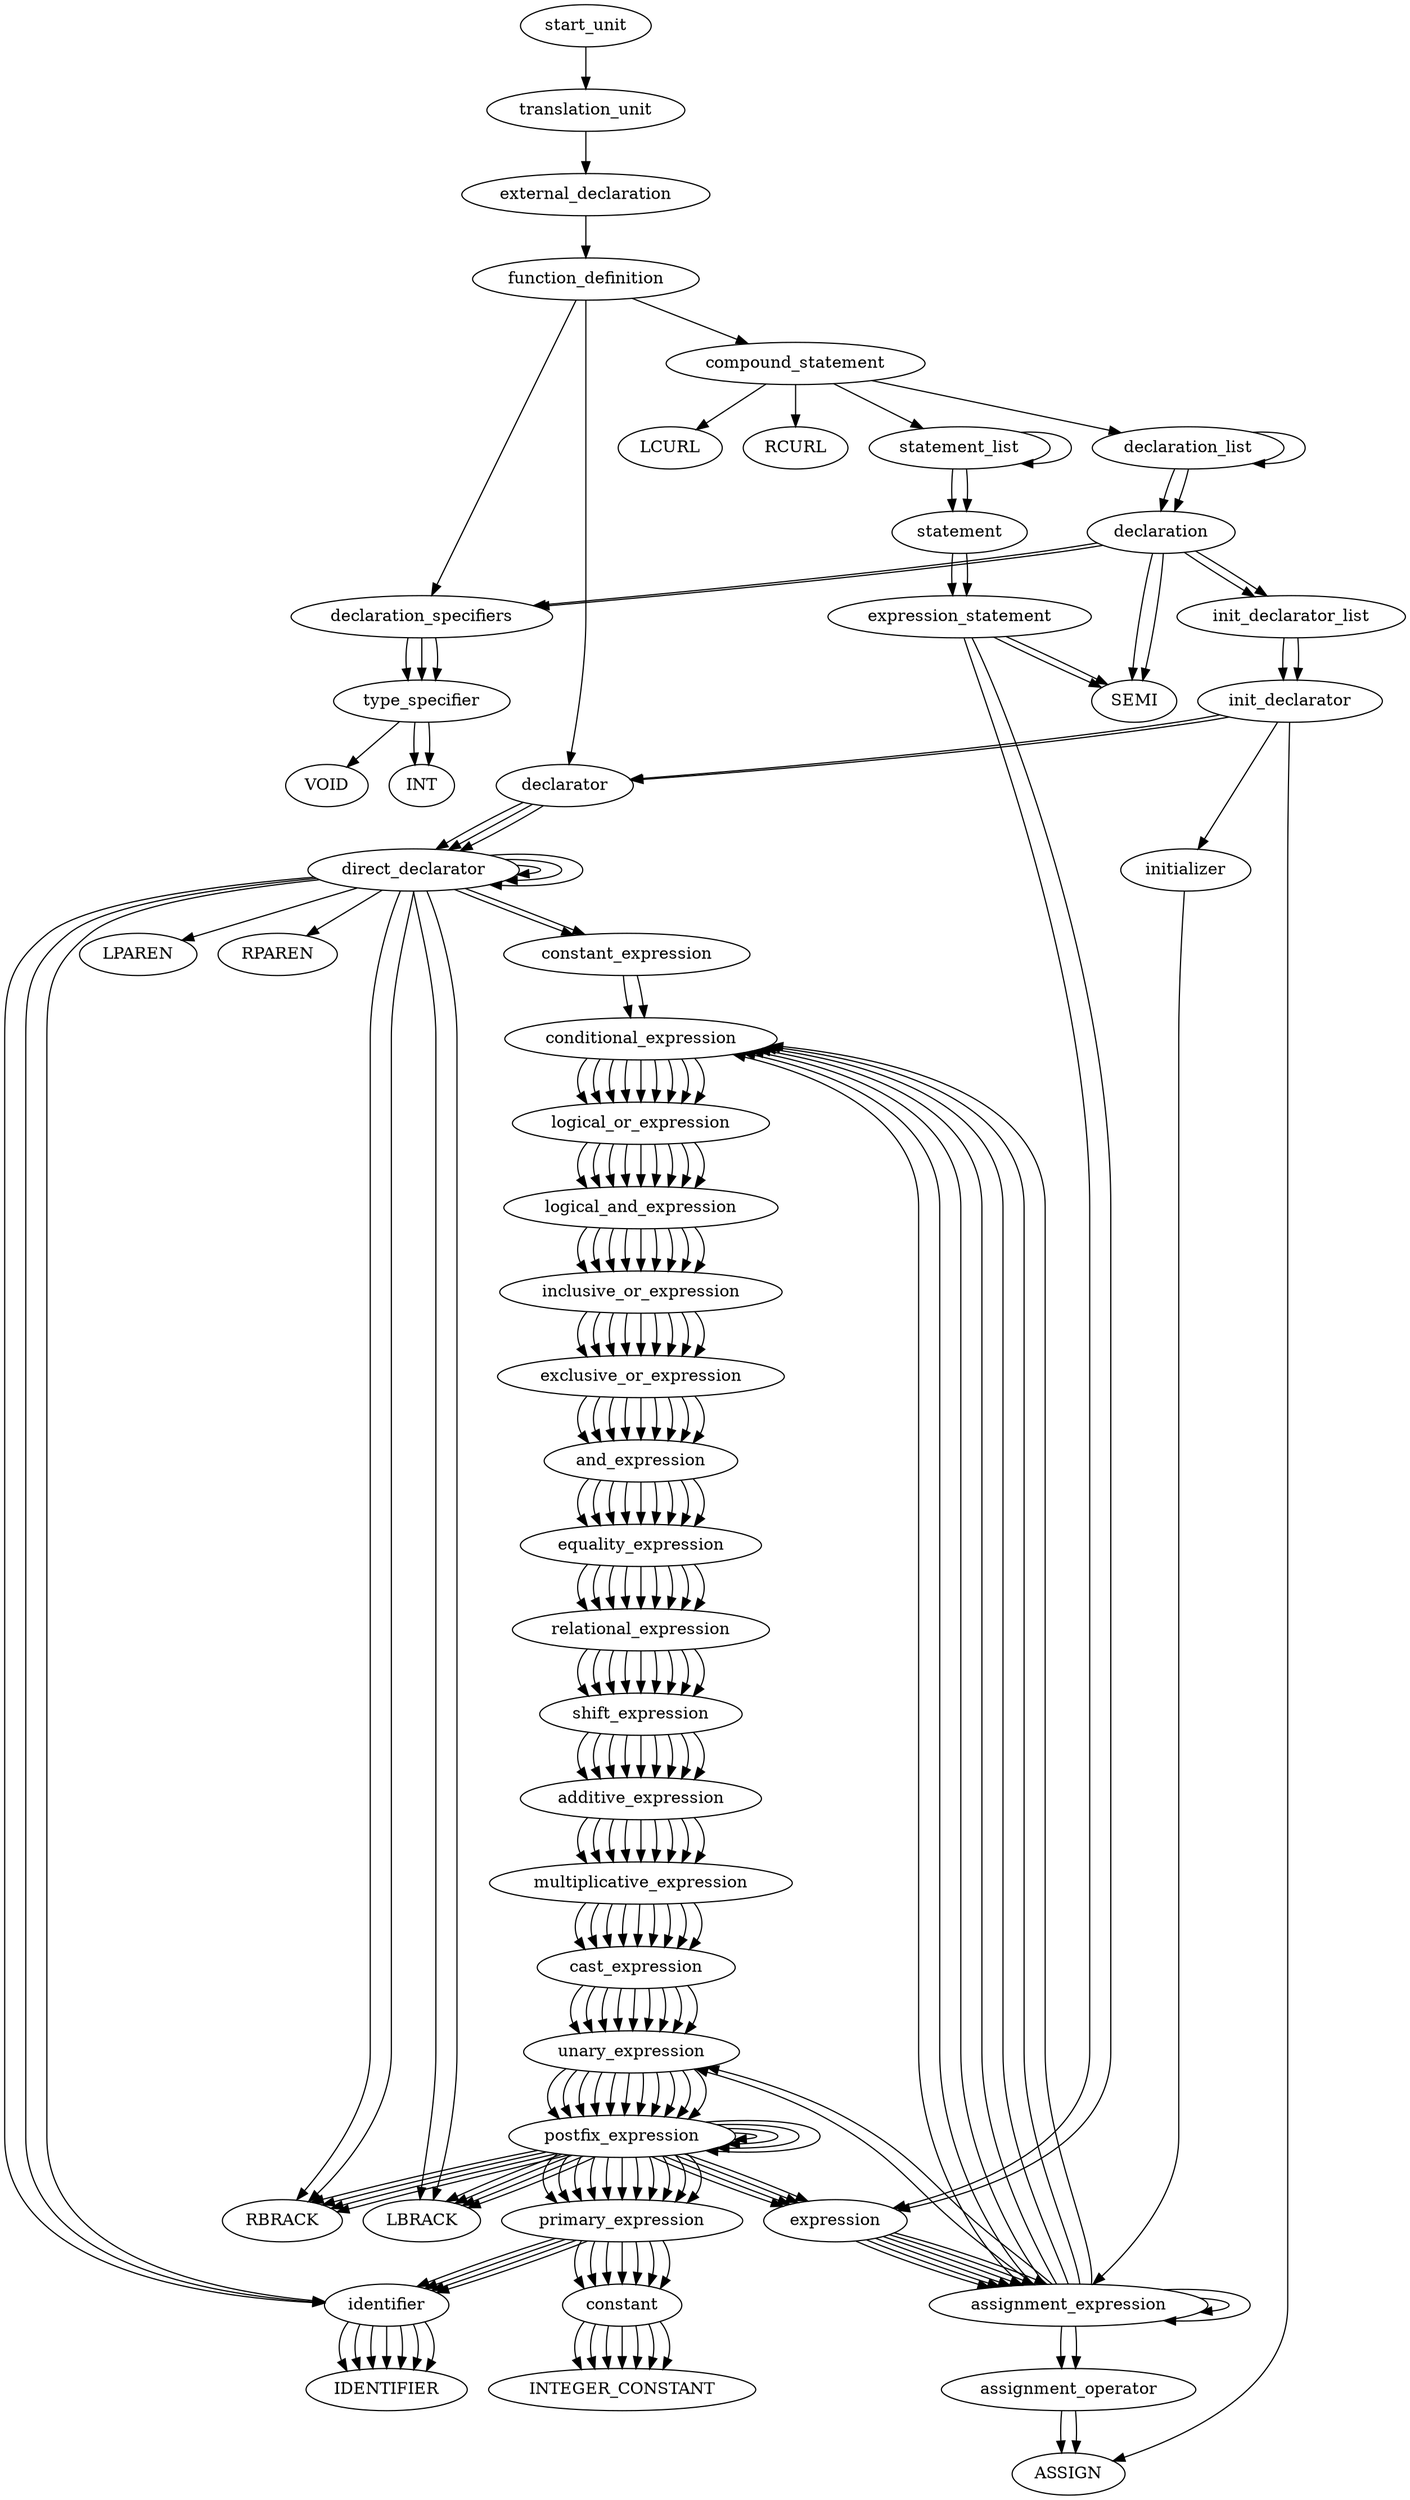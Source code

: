 digraph{
type_specifier -> VOID;
declaration_specifiers -> type_specifier;
identifier -> IDENTIFIER;
direct_declarator -> identifier;
direct_declarator -> {direct_declarator LPAREN RPAREN};
declarator -> direct_declarator;
type_specifier -> INT;
declaration_specifiers -> type_specifier;
identifier -> IDENTIFIER;
direct_declarator -> identifier;
constant -> INTEGER_CONSTANT;
primary_expression -> constant;
postfix_expression -> primary_expression;
unary_expression -> postfix_expression;
cast_expression -> unary_expression;
multiplicative_expression -> cast_expression;
additive_expression -> multiplicative_expression;
shift_expression -> additive_expression;
relational_expression -> shift_expression;
equality_expression -> relational_expression;
and_expression -> equality_expression;
exclusive_or_expression -> and_expression;
inclusive_or_expression -> exclusive_or_expression;
logical_and_expression -> inclusive_or_expression;
logical_or_expression -> logical_and_expression;
conditional_expression -> logical_or_expression;
constant_expression -> conditional_expression;
direct_declarator -> {direct_declarator LBRACK constant_expression RBRACK};
constant -> INTEGER_CONSTANT;
primary_expression -> constant;
postfix_expression -> primary_expression;
unary_expression -> postfix_expression;
cast_expression -> unary_expression;
multiplicative_expression -> cast_expression;
additive_expression -> multiplicative_expression;
shift_expression -> additive_expression;
relational_expression -> shift_expression;
equality_expression -> relational_expression;
and_expression -> equality_expression;
exclusive_or_expression -> and_expression;
inclusive_or_expression -> exclusive_or_expression;
logical_and_expression -> inclusive_or_expression;
logical_or_expression -> logical_and_expression;
conditional_expression -> logical_or_expression;
constant_expression -> conditional_expression;
direct_declarator -> {direct_declarator LBRACK constant_expression RBRACK};
declarator -> direct_declarator;
init_declarator -> declarator;
init_declarator_list -> init_declarator;
declaration -> {declaration_specifiers init_declarator_list SEMI};
declaration_list -> declaration;
type_specifier -> INT;
declaration_specifiers -> type_specifier;
identifier -> IDENTIFIER;
direct_declarator -> identifier;
declarator -> direct_declarator;
constant -> INTEGER_CONSTANT;
primary_expression -> constant;
postfix_expression -> primary_expression;
unary_expression -> postfix_expression;
cast_expression -> unary_expression;
multiplicative_expression -> cast_expression;
additive_expression -> multiplicative_expression;
shift_expression -> additive_expression;
relational_expression -> shift_expression;
equality_expression -> relational_expression;
and_expression -> equality_expression;
exclusive_or_expression -> and_expression;
inclusive_or_expression -> exclusive_or_expression;
logical_and_expression -> inclusive_or_expression;
logical_or_expression -> logical_and_expression;
conditional_expression -> logical_or_expression;
assignment_expression -> conditional_expression;
initializer -> assignment_expression;
init_declarator -> {declarator ASSIGN initializer};
init_declarator_list -> init_declarator;
declaration -> {declaration_specifiers init_declarator_list SEMI};
declaration_list -> {declaration_list declaration};
identifier -> IDENTIFIER;
primary_expression -> identifier;
postfix_expression -> primary_expression;
constant -> INTEGER_CONSTANT;
primary_expression -> constant;
postfix_expression -> primary_expression;
unary_expression -> postfix_expression;
cast_expression -> unary_expression;
multiplicative_expression -> cast_expression;
additive_expression -> multiplicative_expression;
shift_expression -> additive_expression;
relational_expression -> shift_expression;
equality_expression -> relational_expression;
and_expression -> equality_expression;
exclusive_or_expression -> and_expression;
inclusive_or_expression -> exclusive_or_expression;
logical_and_expression -> inclusive_or_expression;
logical_or_expression -> logical_and_expression;
conditional_expression -> logical_or_expression;
assignment_expression -> conditional_expression;
expression -> assignment_expression;
postfix_expression -> {postfix_expression LBRACK expression RBRACK};
constant -> INTEGER_CONSTANT;
primary_expression -> constant;
postfix_expression -> primary_expression;
unary_expression -> postfix_expression;
cast_expression -> unary_expression;
multiplicative_expression -> cast_expression;
additive_expression -> multiplicative_expression;
shift_expression -> additive_expression;
relational_expression -> shift_expression;
equality_expression -> relational_expression;
and_expression -> equality_expression;
exclusive_or_expression -> and_expression;
inclusive_or_expression -> exclusive_or_expression;
logical_and_expression -> inclusive_or_expression;
logical_or_expression -> logical_and_expression;
conditional_expression -> logical_or_expression;
assignment_expression -> conditional_expression;
expression -> assignment_expression;
postfix_expression -> {postfix_expression LBRACK expression RBRACK};
unary_expression -> postfix_expression;
assignment_operator -> ASSIGN;
identifier -> IDENTIFIER;
primary_expression -> identifier;
postfix_expression -> primary_expression;
unary_expression -> postfix_expression;
cast_expression -> unary_expression;
multiplicative_expression -> cast_expression;
additive_expression -> multiplicative_expression;
shift_expression -> additive_expression;
relational_expression -> shift_expression;
equality_expression -> relational_expression;
and_expression -> equality_expression;
exclusive_or_expression -> and_expression;
inclusive_or_expression -> exclusive_or_expression;
logical_and_expression -> inclusive_or_expression;
logical_or_expression -> logical_and_expression;
conditional_expression -> logical_or_expression;
assignment_expression -> conditional_expression;
assignment_expression -> {unary_expression assignment_operator assignment_expression};
expression -> assignment_expression;
expression_statement -> {expression SEMI};
statement -> expression_statement;
statement_list -> statement;
identifier -> IDENTIFIER;
primary_expression -> identifier;
postfix_expression -> primary_expression;
unary_expression -> postfix_expression;
assignment_operator -> ASSIGN;
identifier -> IDENTIFIER;
primary_expression -> identifier;
postfix_expression -> primary_expression;
constant -> INTEGER_CONSTANT;
primary_expression -> constant;
postfix_expression -> primary_expression;
unary_expression -> postfix_expression;
cast_expression -> unary_expression;
multiplicative_expression -> cast_expression;
additive_expression -> multiplicative_expression;
shift_expression -> additive_expression;
relational_expression -> shift_expression;
equality_expression -> relational_expression;
and_expression -> equality_expression;
exclusive_or_expression -> and_expression;
inclusive_or_expression -> exclusive_or_expression;
logical_and_expression -> inclusive_or_expression;
logical_or_expression -> logical_and_expression;
conditional_expression -> logical_or_expression;
assignment_expression -> conditional_expression;
expression -> assignment_expression;
postfix_expression -> {postfix_expression LBRACK expression RBRACK};
constant -> INTEGER_CONSTANT;
primary_expression -> constant;
postfix_expression -> primary_expression;
unary_expression -> postfix_expression;
cast_expression -> unary_expression;
multiplicative_expression -> cast_expression;
additive_expression -> multiplicative_expression;
shift_expression -> additive_expression;
relational_expression -> shift_expression;
equality_expression -> relational_expression;
and_expression -> equality_expression;
exclusive_or_expression -> and_expression;
inclusive_or_expression -> exclusive_or_expression;
logical_and_expression -> inclusive_or_expression;
logical_or_expression -> logical_and_expression;
conditional_expression -> logical_or_expression;
assignment_expression -> conditional_expression;
expression -> assignment_expression;
postfix_expression -> {postfix_expression LBRACK expression RBRACK};
unary_expression -> postfix_expression;
cast_expression -> unary_expression;
multiplicative_expression -> cast_expression;
additive_expression -> multiplicative_expression;
shift_expression -> additive_expression;
relational_expression -> shift_expression;
equality_expression -> relational_expression;
and_expression -> equality_expression;
exclusive_or_expression -> and_expression;
inclusive_or_expression -> exclusive_or_expression;
logical_and_expression -> inclusive_or_expression;
logical_or_expression -> logical_and_expression;
conditional_expression -> logical_or_expression;
assignment_expression -> conditional_expression;
assignment_expression -> {unary_expression assignment_operator assignment_expression};
expression -> assignment_expression;
expression_statement -> {expression SEMI};
statement -> expression_statement;
statement_list -> {statement_list statement};
compound_statement -> {LCURL declaration_list statement_list RCURL};
function_definition -> {declaration_specifiers declarator compound_statement};
external_declaration -> function_definition;
translation_unit -> external_declaration;
start_unit -> translation_unit;
}
